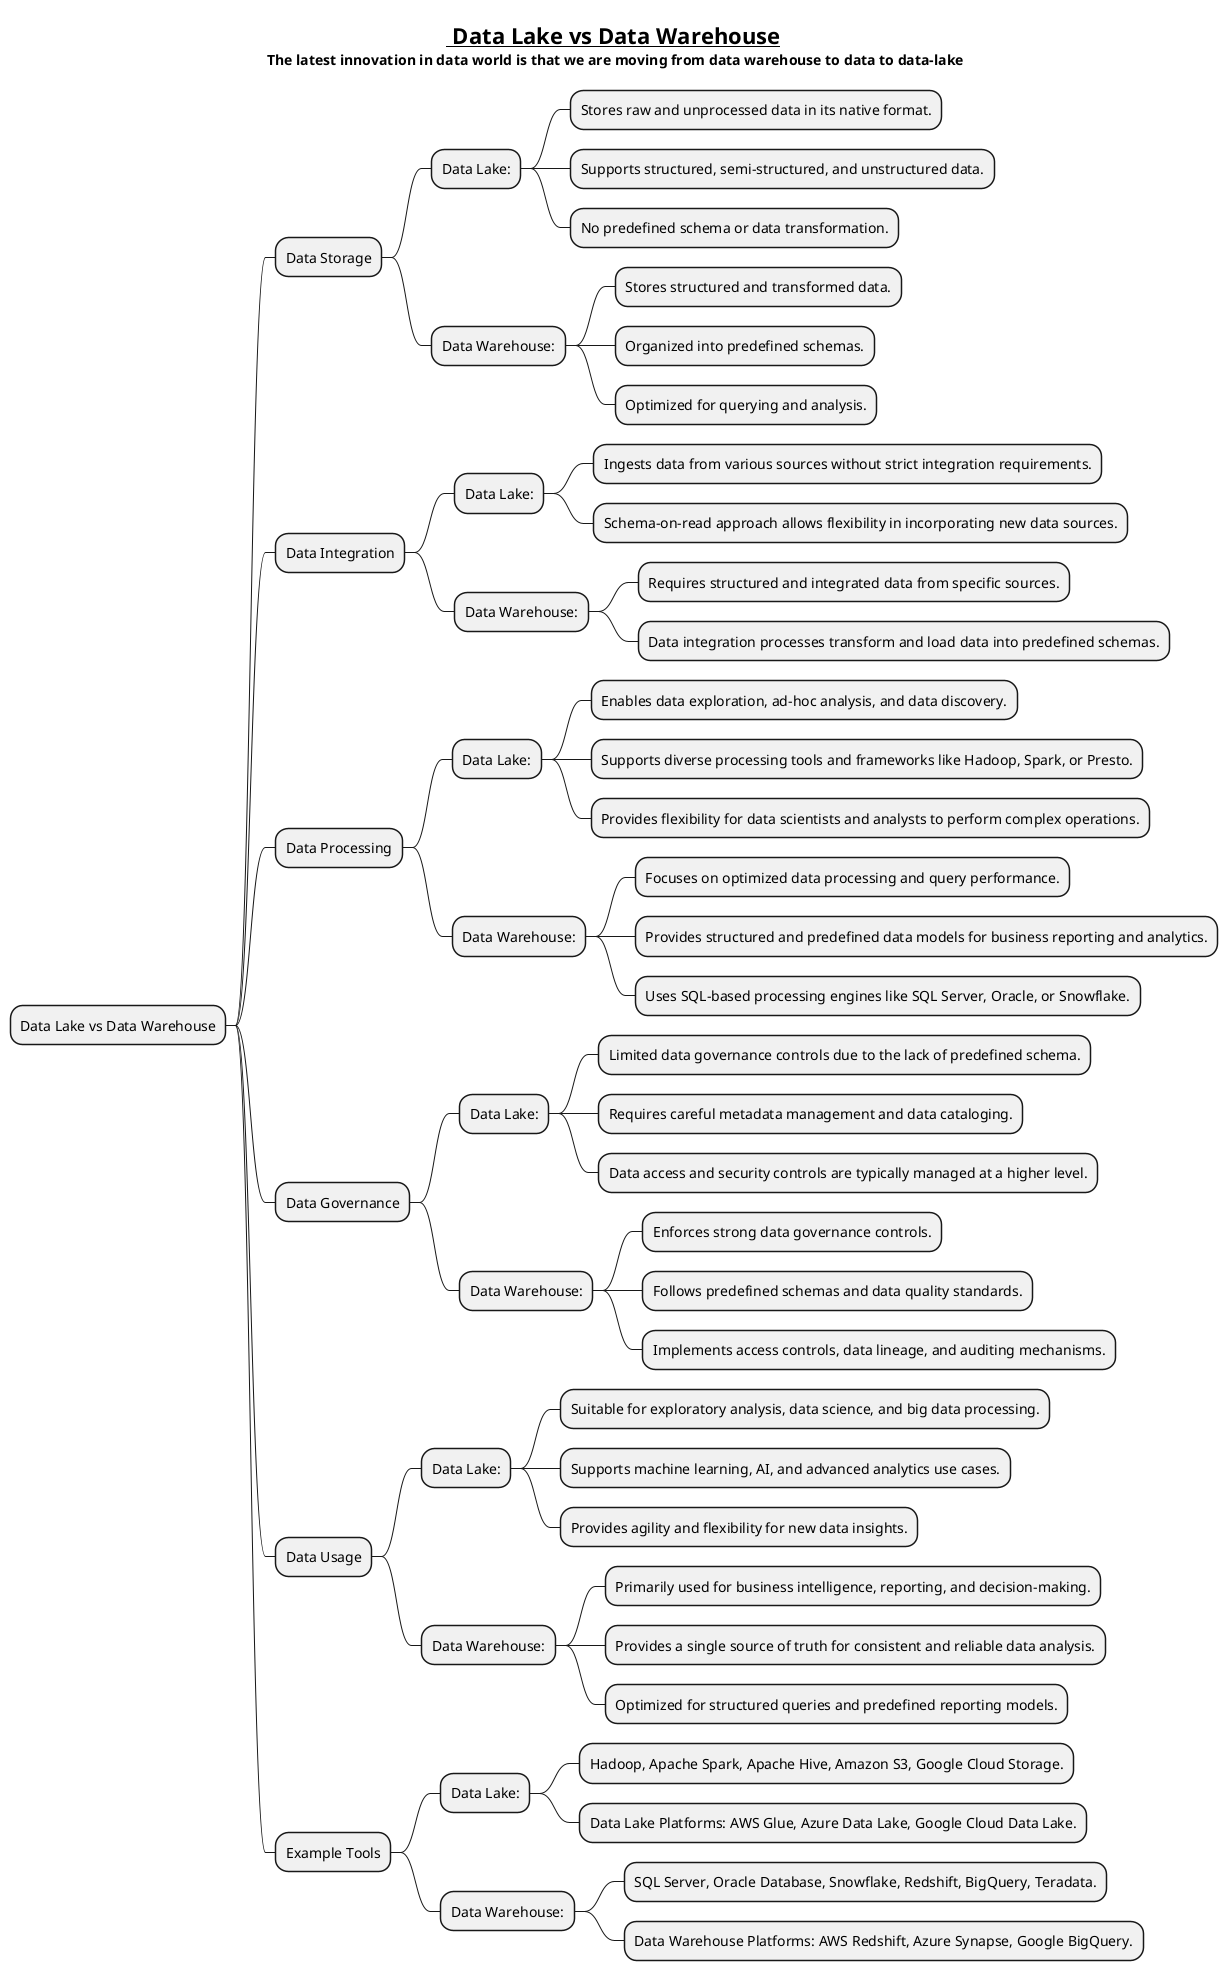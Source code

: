 @startmindmap
title =__ Data Lake vs Data Warehouse__\n The latest innovation in data world is that we are moving from data warehouse to data to data-lake
* Data Lake vs Data Warehouse
** Data Storage
*** Data Lake:
**** Stores raw and unprocessed data in its native format.
**** Supports structured, semi-structured, and unstructured data.
**** No predefined schema or data transformation.
*** Data Warehouse:
**** Stores structured and transformed data.
**** Organized into predefined schemas.
**** Optimized for querying and analysis.
** Data Integration
*** Data Lake:
**** Ingests data from various sources without strict integration requirements.
**** Schema-on-read approach allows flexibility in incorporating new data sources.
*** Data Warehouse:
**** Requires structured and integrated data from specific sources.
**** Data integration processes transform and load data into predefined schemas.
** Data Processing
*** Data Lake:
**** Enables data exploration, ad-hoc analysis, and data discovery.
**** Supports diverse processing tools and frameworks like Hadoop, Spark, or Presto.
**** Provides flexibility for data scientists and analysts to perform complex operations.
*** Data Warehouse:
**** Focuses on optimized data processing and query performance.
**** Provides structured and predefined data models for business reporting and analytics.
**** Uses SQL-based processing engines like SQL Server, Oracle, or Snowflake.
** Data Governance
*** Data Lake:
**** Limited data governance controls due to the lack of predefined schema.
**** Requires careful metadata management and data cataloging.
**** Data access and security controls are typically managed at a higher level.
*** Data Warehouse:
**** Enforces strong data governance controls.
**** Follows predefined schemas and data quality standards.
**** Implements access controls, data lineage, and auditing mechanisms.
** Data Usage
*** Data Lake:
**** Suitable for exploratory analysis, data science, and big data processing.
**** Supports machine learning, AI, and advanced analytics use cases.
**** Provides agility and flexibility for new data insights.
*** Data Warehouse:
**** Primarily used for business intelligence, reporting, and decision-making.
**** Provides a single source of truth for consistent and reliable data analysis.
**** Optimized for structured queries and predefined reporting models.
** Example Tools
*** Data Lake:
**** Hadoop, Apache Spark, Apache Hive, Amazon S3, Google Cloud Storage.
**** Data Lake Platforms: AWS Glue, Azure Data Lake, Google Cloud Data Lake.
*** Data Warehouse:
**** SQL Server, Oracle Database, Snowflake, Redshift, BigQuery, Teradata.
**** Data Warehouse Platforms: AWS Redshift, Azure Synapse, Google BigQuery.
@endmindmap
